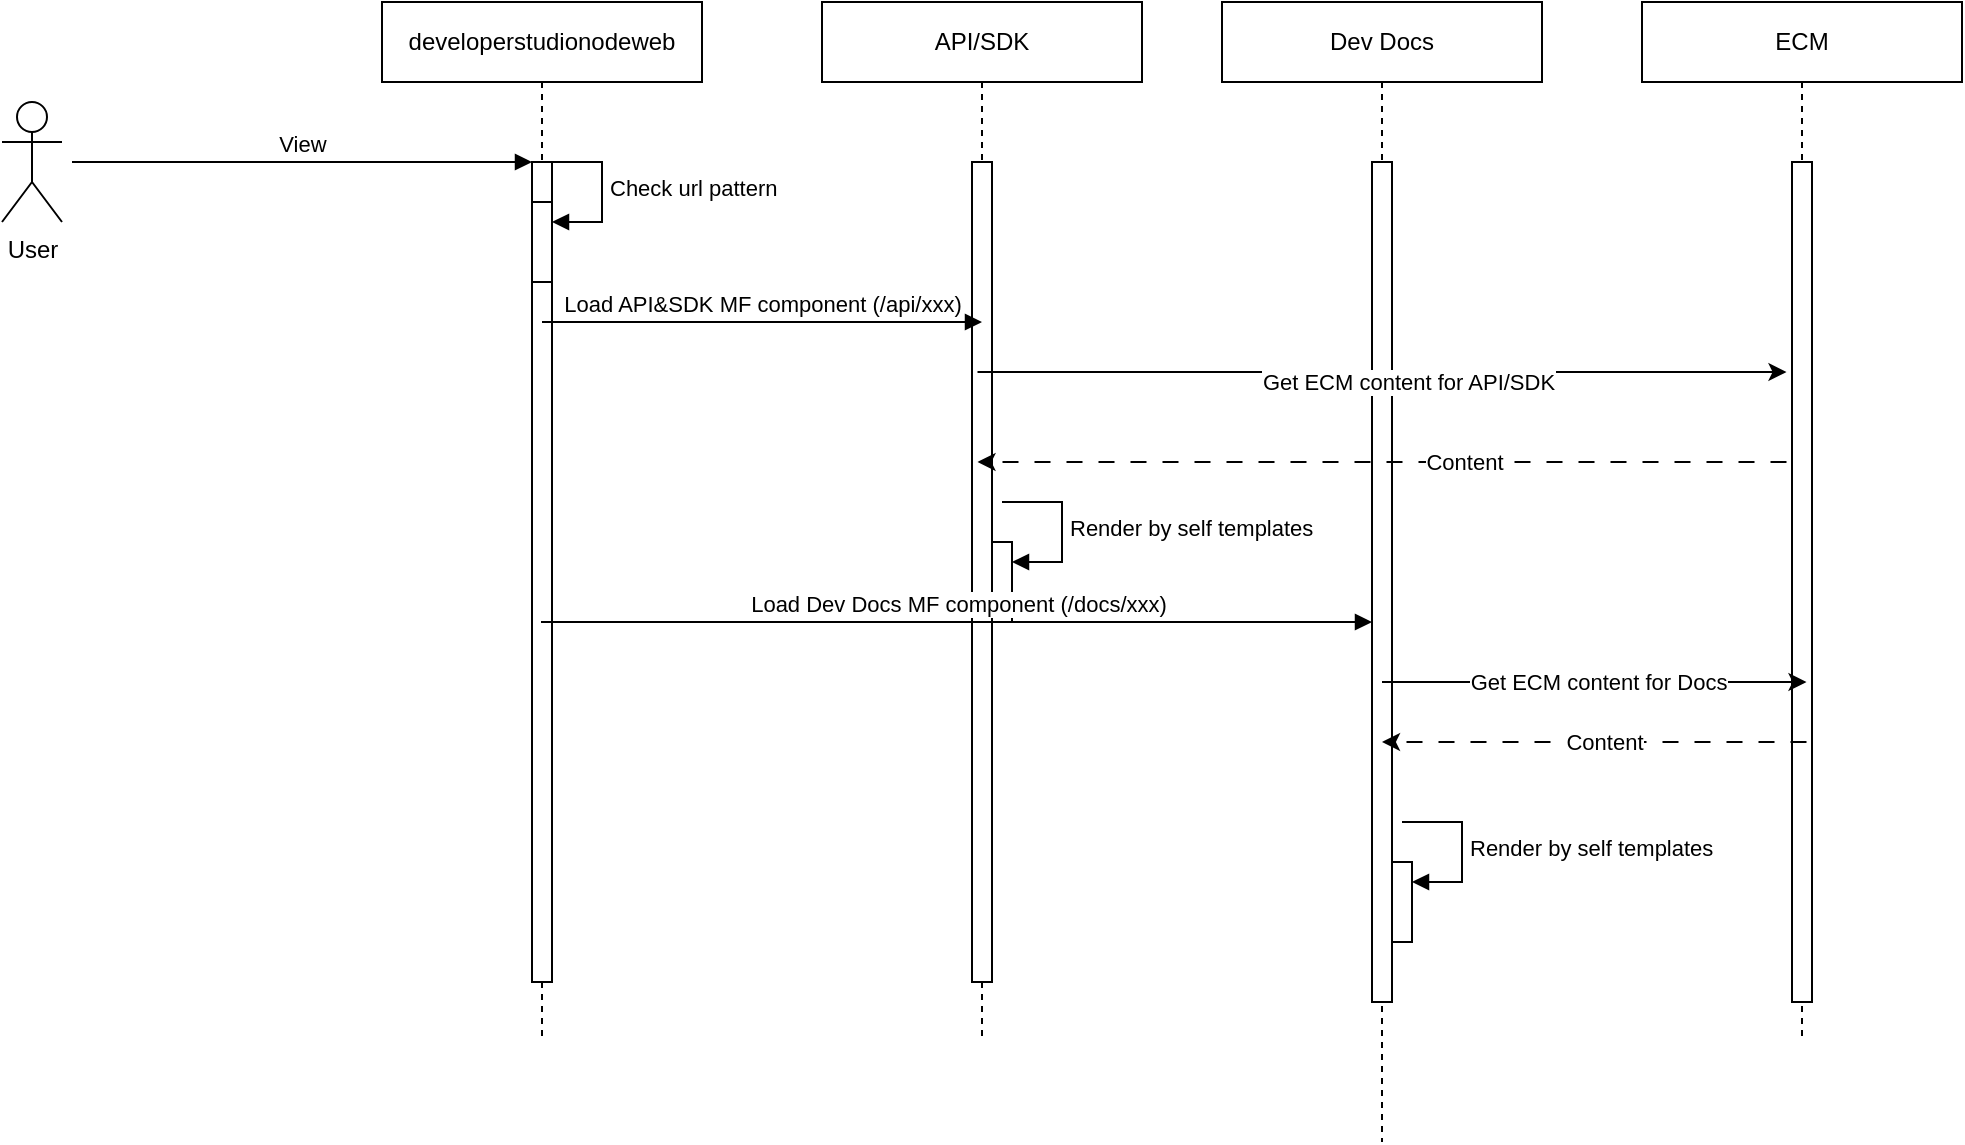 <mxfile version="22.1.3" type="github">
  <diagram name="Page-1" id="2YBvvXClWsGukQMizWep">
    <mxGraphModel dx="1026" dy="599" grid="1" gridSize="10" guides="1" tooltips="1" connect="1" arrows="1" fold="1" page="1" pageScale="1" pageWidth="850" pageHeight="1100" math="0" shadow="0">
      <root>
        <mxCell id="0" />
        <mxCell id="1" parent="0" />
        <mxCell id="aM9ryv3xv72pqoxQDRHE-5" value="developerstudionodeweb" style="shape=umlLifeline;perimeter=lifelinePerimeter;whiteSpace=wrap;html=1;container=0;dropTarget=0;collapsible=0;recursiveResize=0;outlineConnect=0;portConstraint=eastwest;newEdgeStyle={&quot;edgeStyle&quot;:&quot;elbowEdgeStyle&quot;,&quot;elbow&quot;:&quot;vertical&quot;,&quot;curved&quot;:0,&quot;rounded&quot;:0};" parent="1" vertex="1">
          <mxGeometry x="250" y="40" width="160" height="520" as="geometry" />
        </mxCell>
        <mxCell id="aM9ryv3xv72pqoxQDRHE-6" value="" style="html=1;points=[];perimeter=orthogonalPerimeter;outlineConnect=0;targetShapes=umlLifeline;portConstraint=eastwest;newEdgeStyle={&quot;edgeStyle&quot;:&quot;elbowEdgeStyle&quot;,&quot;elbow&quot;:&quot;vertical&quot;,&quot;curved&quot;:0,&quot;rounded&quot;:0};" parent="aM9ryv3xv72pqoxQDRHE-5" vertex="1">
          <mxGeometry x="75" y="80" width="10" height="410" as="geometry" />
        </mxCell>
        <mxCell id="1AXqAchsUV1G7Mw6tp32-11" value="" style="html=1;points=[[0,0,0,0,5],[0,1,0,0,-5],[1,0,0,0,5],[1,1,0,0,-5]];perimeter=orthogonalPerimeter;outlineConnect=0;targetShapes=umlLifeline;portConstraint=eastwest;newEdgeStyle={&quot;curved&quot;:0,&quot;rounded&quot;:0};" vertex="1" parent="aM9ryv3xv72pqoxQDRHE-5">
          <mxGeometry x="75" y="100" width="10" height="40" as="geometry" />
        </mxCell>
        <mxCell id="1AXqAchsUV1G7Mw6tp32-12" value="Check url pattern" style="html=1;align=left;spacingLeft=2;endArrow=block;rounded=0;edgeStyle=orthogonalEdgeStyle;curved=0;rounded=0;" edge="1" target="1AXqAchsUV1G7Mw6tp32-11" parent="aM9ryv3xv72pqoxQDRHE-5">
          <mxGeometry relative="1" as="geometry">
            <mxPoint x="80" y="80" as="sourcePoint" />
            <Array as="points">
              <mxPoint x="110" y="110" />
            </Array>
          </mxGeometry>
        </mxCell>
        <mxCell id="aM9ryv3xv72pqoxQDRHE-7" value="View" style="html=1;verticalAlign=bottom;endArrow=block;edgeStyle=elbowEdgeStyle;elbow=vertical;curved=0;rounded=0;" parent="1" target="aM9ryv3xv72pqoxQDRHE-6" edge="1">
          <mxGeometry relative="1" as="geometry">
            <mxPoint x="95" y="120" as="sourcePoint" />
            <Array as="points">
              <mxPoint x="180" y="120" />
            </Array>
          </mxGeometry>
        </mxCell>
        <mxCell id="1AXqAchsUV1G7Mw6tp32-1" value="API/SDK" style="shape=umlLifeline;perimeter=lifelinePerimeter;whiteSpace=wrap;html=1;container=0;dropTarget=0;collapsible=0;recursiveResize=0;outlineConnect=0;portConstraint=eastwest;newEdgeStyle={&quot;edgeStyle&quot;:&quot;elbowEdgeStyle&quot;,&quot;elbow&quot;:&quot;vertical&quot;,&quot;curved&quot;:0,&quot;rounded&quot;:0};" vertex="1" parent="1">
          <mxGeometry x="470" y="40" width="160" height="520" as="geometry" />
        </mxCell>
        <mxCell id="1AXqAchsUV1G7Mw6tp32-2" value="" style="html=1;points=[];perimeter=orthogonalPerimeter;outlineConnect=0;targetShapes=umlLifeline;portConstraint=eastwest;newEdgeStyle={&quot;edgeStyle&quot;:&quot;elbowEdgeStyle&quot;,&quot;elbow&quot;:&quot;vertical&quot;,&quot;curved&quot;:0,&quot;rounded&quot;:0};" vertex="1" parent="1AXqAchsUV1G7Mw6tp32-1">
          <mxGeometry x="75" y="80" width="10" height="410" as="geometry" />
        </mxCell>
        <mxCell id="1AXqAchsUV1G7Mw6tp32-24" value="" style="html=1;points=[[0,0,0,0,5],[0,1,0,0,-5],[1,0,0,0,5],[1,1,0,0,-5]];perimeter=orthogonalPerimeter;outlineConnect=0;targetShapes=umlLifeline;portConstraint=eastwest;newEdgeStyle={&quot;curved&quot;:0,&quot;rounded&quot;:0};" vertex="1" parent="1AXqAchsUV1G7Mw6tp32-1">
          <mxGeometry x="85" y="270" width="10" height="40" as="geometry" />
        </mxCell>
        <mxCell id="1AXqAchsUV1G7Mw6tp32-25" value="Render by self templates" style="html=1;align=left;spacingLeft=2;endArrow=block;rounded=0;edgeStyle=orthogonalEdgeStyle;curved=0;rounded=0;" edge="1" target="1AXqAchsUV1G7Mw6tp32-24" parent="1AXqAchsUV1G7Mw6tp32-1">
          <mxGeometry relative="1" as="geometry">
            <mxPoint x="90" y="250" as="sourcePoint" />
            <Array as="points">
              <mxPoint x="120" y="280" />
            </Array>
          </mxGeometry>
        </mxCell>
        <mxCell id="1AXqAchsUV1G7Mw6tp32-3" value="Dev Docs" style="shape=umlLifeline;perimeter=lifelinePerimeter;whiteSpace=wrap;html=1;container=0;dropTarget=0;collapsible=0;recursiveResize=0;outlineConnect=0;portConstraint=eastwest;newEdgeStyle={&quot;edgeStyle&quot;:&quot;elbowEdgeStyle&quot;,&quot;elbow&quot;:&quot;vertical&quot;,&quot;curved&quot;:0,&quot;rounded&quot;:0};" vertex="1" parent="1">
          <mxGeometry x="670" y="40" width="160" height="570" as="geometry" />
        </mxCell>
        <mxCell id="1AXqAchsUV1G7Mw6tp32-4" value="" style="html=1;points=[];perimeter=orthogonalPerimeter;outlineConnect=0;targetShapes=umlLifeline;portConstraint=eastwest;newEdgeStyle={&quot;edgeStyle&quot;:&quot;elbowEdgeStyle&quot;,&quot;elbow&quot;:&quot;vertical&quot;,&quot;curved&quot;:0,&quot;rounded&quot;:0};" vertex="1" parent="1AXqAchsUV1G7Mw6tp32-3">
          <mxGeometry x="75" y="80" width="10" height="420" as="geometry" />
        </mxCell>
        <mxCell id="1AXqAchsUV1G7Mw6tp32-33" value="" style="html=1;points=[[0,0,0,0,5],[0,1,0,0,-5],[1,0,0,0,5],[1,1,0,0,-5]];perimeter=orthogonalPerimeter;outlineConnect=0;targetShapes=umlLifeline;portConstraint=eastwest;newEdgeStyle={&quot;curved&quot;:0,&quot;rounded&quot;:0};" vertex="1" parent="1AXqAchsUV1G7Mw6tp32-3">
          <mxGeometry x="85" y="430" width="10" height="40" as="geometry" />
        </mxCell>
        <mxCell id="1AXqAchsUV1G7Mw6tp32-34" value="Render by self templates" style="html=1;align=left;spacingLeft=2;endArrow=block;rounded=0;edgeStyle=orthogonalEdgeStyle;curved=0;rounded=0;" edge="1" target="1AXqAchsUV1G7Mw6tp32-33" parent="1AXqAchsUV1G7Mw6tp32-3">
          <mxGeometry relative="1" as="geometry">
            <mxPoint x="90" y="410" as="sourcePoint" />
            <Array as="points">
              <mxPoint x="120" y="440" />
            </Array>
          </mxGeometry>
        </mxCell>
        <mxCell id="1AXqAchsUV1G7Mw6tp32-5" value="Load API&amp;amp;SDK MF component (/api/xxx)" style="html=1;verticalAlign=bottom;endArrow=block;edgeStyle=elbowEdgeStyle;elbow=horizontal;curved=0;rounded=0;" edge="1" parent="1">
          <mxGeometry relative="1" as="geometry">
            <mxPoint x="330" y="200" as="sourcePoint" />
            <Array as="points">
              <mxPoint x="415" y="200" />
            </Array>
            <mxPoint x="550" y="200" as="targetPoint" />
          </mxGeometry>
        </mxCell>
        <mxCell id="1AXqAchsUV1G7Mw6tp32-6" value="Load Dev Docs MF component (/docs/xxx)" style="html=1;verticalAlign=bottom;endArrow=block;edgeStyle=elbowEdgeStyle;elbow=vertical;curved=0;rounded=0;" edge="1" parent="1">
          <mxGeometry x="0.002" relative="1" as="geometry">
            <mxPoint x="329.5" y="350" as="sourcePoint" />
            <Array as="points">
              <mxPoint x="660" y="350" />
              <mxPoint x="415" y="290" />
            </Array>
            <mxPoint x="745" y="350" as="targetPoint" />
            <mxPoint as="offset" />
          </mxGeometry>
        </mxCell>
        <mxCell id="1AXqAchsUV1G7Mw6tp32-13" value="User" style="shape=umlActor;verticalLabelPosition=bottom;verticalAlign=top;html=1;" vertex="1" parent="1">
          <mxGeometry x="60" y="90" width="30" height="60" as="geometry" />
        </mxCell>
        <mxCell id="1AXqAchsUV1G7Mw6tp32-17" value="ECM" style="shape=umlLifeline;perimeter=lifelinePerimeter;whiteSpace=wrap;html=1;container=0;dropTarget=0;collapsible=0;recursiveResize=0;outlineConnect=0;portConstraint=eastwest;newEdgeStyle={&quot;edgeStyle&quot;:&quot;elbowEdgeStyle&quot;,&quot;elbow&quot;:&quot;vertical&quot;,&quot;curved&quot;:0,&quot;rounded&quot;:0};" vertex="1" parent="1">
          <mxGeometry x="880" y="40" width="160" height="520" as="geometry" />
        </mxCell>
        <mxCell id="1AXqAchsUV1G7Mw6tp32-18" value="" style="html=1;points=[];perimeter=orthogonalPerimeter;outlineConnect=0;targetShapes=umlLifeline;portConstraint=eastwest;newEdgeStyle={&quot;edgeStyle&quot;:&quot;elbowEdgeStyle&quot;,&quot;elbow&quot;:&quot;vertical&quot;,&quot;curved&quot;:0,&quot;rounded&quot;:0};" vertex="1" parent="1AXqAchsUV1G7Mw6tp32-17">
          <mxGeometry x="75" y="80" width="10" height="420" as="geometry" />
        </mxCell>
        <mxCell id="1AXqAchsUV1G7Mw6tp32-20" value="" style="endArrow=classic;html=1;rounded=0;" edge="1" parent="1">
          <mxGeometry width="50" height="50" relative="1" as="geometry">
            <mxPoint x="547.75" y="225" as="sourcePoint" />
            <mxPoint x="952.25" y="225" as="targetPoint" />
          </mxGeometry>
        </mxCell>
        <mxCell id="1AXqAchsUV1G7Mw6tp32-21" value="Get ECM content for API/SDK" style="edgeLabel;html=1;align=center;verticalAlign=middle;resizable=0;points=[];" vertex="1" connectable="0" parent="1AXqAchsUV1G7Mw6tp32-20">
          <mxGeometry x="0.449" y="-1" relative="1" as="geometry">
            <mxPoint x="-78" y="4" as="offset" />
          </mxGeometry>
        </mxCell>
        <mxCell id="1AXqAchsUV1G7Mw6tp32-22" value="" style="endArrow=classic;html=1;rounded=0;dashed=1;dashPattern=8 8;" edge="1" parent="1">
          <mxGeometry width="50" height="50" relative="1" as="geometry">
            <mxPoint x="952.25" y="270" as="sourcePoint" />
            <mxPoint x="547.75" y="270" as="targetPoint" />
          </mxGeometry>
        </mxCell>
        <mxCell id="1AXqAchsUV1G7Mw6tp32-23" value="Content" style="edgeLabel;html=1;align=center;verticalAlign=middle;resizable=0;points=[];" vertex="1" connectable="0" parent="1AXqAchsUV1G7Mw6tp32-22">
          <mxGeometry x="0.766" y="-2" relative="1" as="geometry">
            <mxPoint x="195" y="2" as="offset" />
          </mxGeometry>
        </mxCell>
        <mxCell id="1AXqAchsUV1G7Mw6tp32-26" value="" style="endArrow=classic;html=1;rounded=0;" edge="1" parent="1">
          <mxGeometry width="50" height="50" relative="1" as="geometry">
            <mxPoint x="750" y="380" as="sourcePoint" />
            <mxPoint x="962.25" y="380" as="targetPoint" />
          </mxGeometry>
        </mxCell>
        <mxCell id="1AXqAchsUV1G7Mw6tp32-27" value="Get ECM content for Docs" style="edgeLabel;html=1;align=center;verticalAlign=middle;resizable=0;points=[];" vertex="1" connectable="0" parent="1AXqAchsUV1G7Mw6tp32-26">
          <mxGeometry x="0.449" y="-1" relative="1" as="geometry">
            <mxPoint x="-46" y="-1" as="offset" />
          </mxGeometry>
        </mxCell>
        <mxCell id="1AXqAchsUV1G7Mw6tp32-28" value="" style="endArrow=classic;html=1;rounded=0;dashed=1;dashPattern=8 8;" edge="1" parent="1" target="1AXqAchsUV1G7Mw6tp32-3">
          <mxGeometry width="50" height="50" relative="1" as="geometry">
            <mxPoint x="962.25" y="410" as="sourcePoint" />
            <mxPoint x="557.75" y="410" as="targetPoint" />
          </mxGeometry>
        </mxCell>
        <mxCell id="1AXqAchsUV1G7Mw6tp32-29" value="Content" style="edgeLabel;html=1;align=center;verticalAlign=middle;resizable=0;points=[];" vertex="1" connectable="0" parent="1AXqAchsUV1G7Mw6tp32-28">
          <mxGeometry x="0.766" y="-2" relative="1" as="geometry">
            <mxPoint x="86" y="2" as="offset" />
          </mxGeometry>
        </mxCell>
      </root>
    </mxGraphModel>
  </diagram>
</mxfile>
